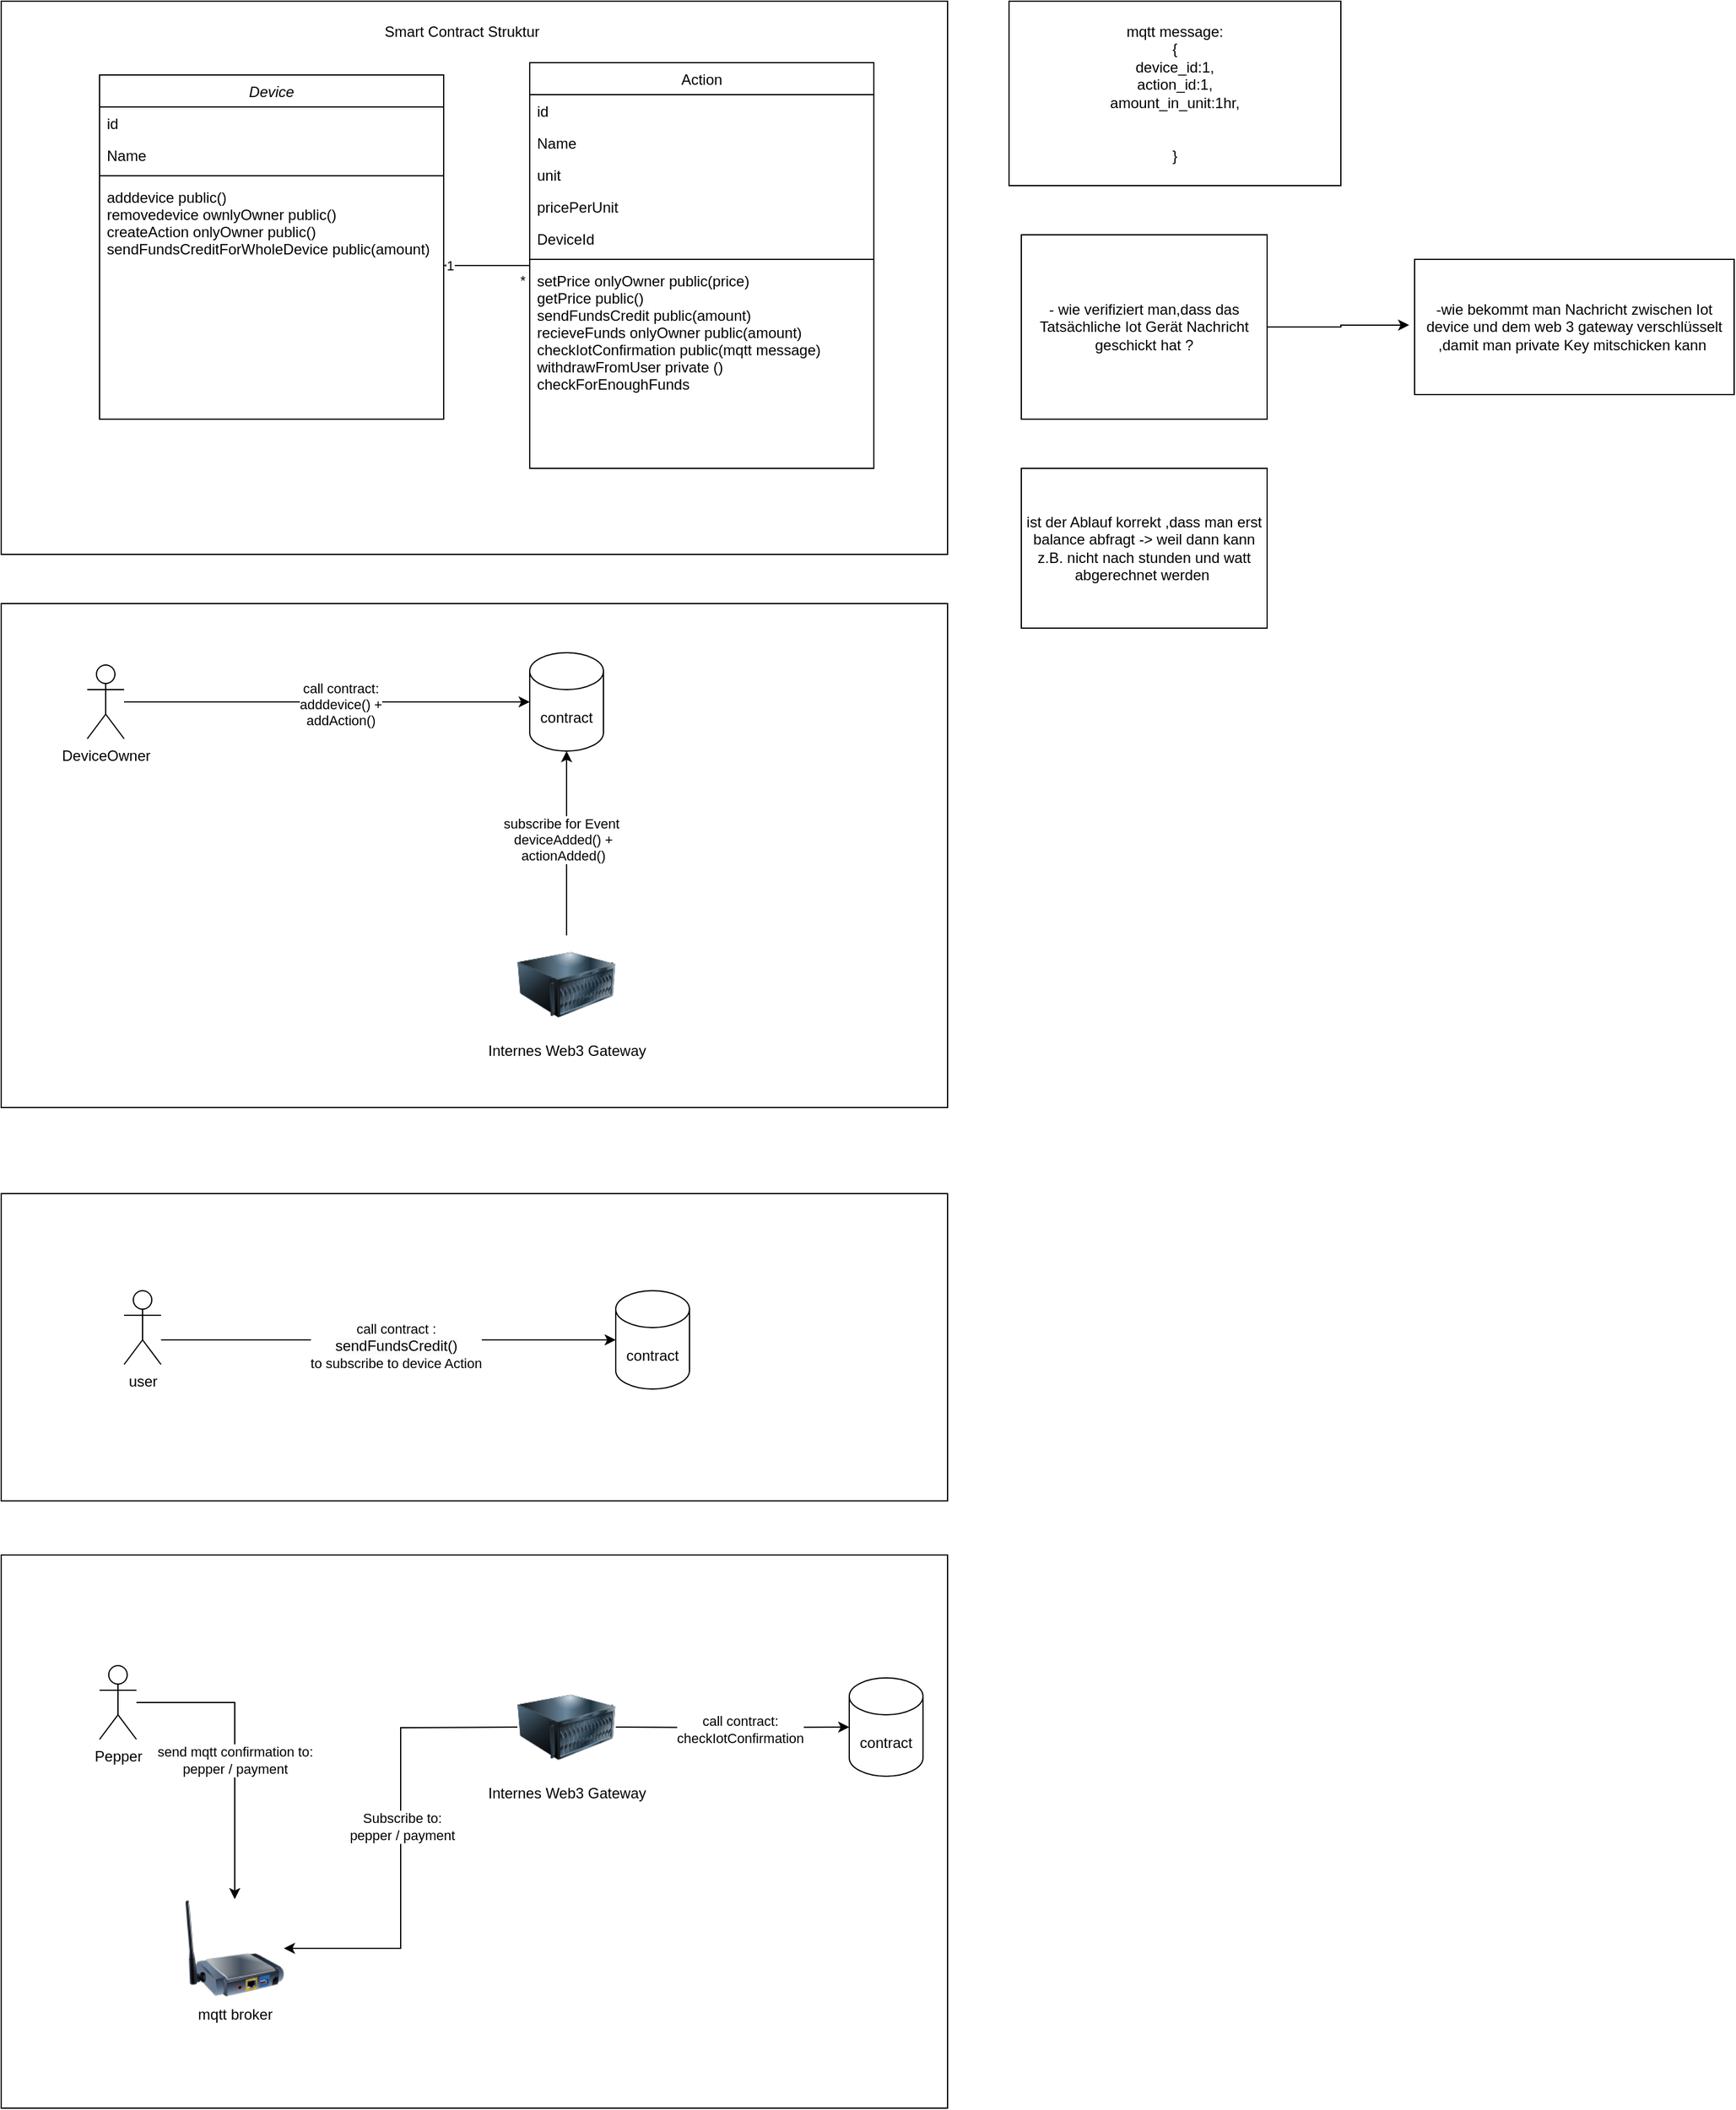 <mxfile version="24.2.5" type="github">
  <diagram id="C5RBs43oDa-KdzZeNtuy" name="Page-1">
    <mxGraphModel dx="3032" dy="1557" grid="1" gridSize="10" guides="1" tooltips="1" connect="1" arrows="1" fold="1" page="1" pageScale="1" pageWidth="827" pageHeight="1169" math="0" shadow="0">
      <root>
        <mxCell id="WIyWlLk6GJQsqaUBKTNV-0" />
        <mxCell id="WIyWlLk6GJQsqaUBKTNV-1" parent="WIyWlLk6GJQsqaUBKTNV-0" />
        <mxCell id="YgNDyVswAlzfiliHHgwm-14" value="" style="rounded=0;whiteSpace=wrap;html=1;" vertex="1" parent="WIyWlLk6GJQsqaUBKTNV-1">
          <mxGeometry x="40" y="40" width="770" height="450" as="geometry" />
        </mxCell>
        <mxCell id="zkfFHV4jXpPFQw0GAbJ--0" value="Device" style="swimlane;fontStyle=2;align=center;verticalAlign=top;childLayout=stackLayout;horizontal=1;startSize=26;horizontalStack=0;resizeParent=1;resizeLast=0;collapsible=1;marginBottom=0;rounded=0;shadow=0;strokeWidth=1;" parent="WIyWlLk6GJQsqaUBKTNV-1" vertex="1">
          <mxGeometry x="120" y="100" width="280" height="280" as="geometry">
            <mxRectangle x="230" y="140" width="160" height="26" as="alternateBounds" />
          </mxGeometry>
        </mxCell>
        <mxCell id="zkfFHV4jXpPFQw0GAbJ--1" value="id" style="text;align=left;verticalAlign=top;spacingLeft=4;spacingRight=4;overflow=hidden;rotatable=0;points=[[0,0.5],[1,0.5]];portConstraint=eastwest;" parent="zkfFHV4jXpPFQw0GAbJ--0" vertex="1">
          <mxGeometry y="26" width="280" height="26" as="geometry" />
        </mxCell>
        <mxCell id="zkfFHV4jXpPFQw0GAbJ--2" value="Name" style="text;align=left;verticalAlign=top;spacingLeft=4;spacingRight=4;overflow=hidden;rotatable=0;points=[[0,0.5],[1,0.5]];portConstraint=eastwest;rounded=0;shadow=0;html=0;" parent="zkfFHV4jXpPFQw0GAbJ--0" vertex="1">
          <mxGeometry y="52" width="280" height="26" as="geometry" />
        </mxCell>
        <mxCell id="zkfFHV4jXpPFQw0GAbJ--4" value="" style="line;html=1;strokeWidth=1;align=left;verticalAlign=middle;spacingTop=-1;spacingLeft=3;spacingRight=3;rotatable=0;labelPosition=right;points=[];portConstraint=eastwest;" parent="zkfFHV4jXpPFQw0GAbJ--0" vertex="1">
          <mxGeometry y="78" width="280" height="8" as="geometry" />
        </mxCell>
        <mxCell id="zkfFHV4jXpPFQw0GAbJ--5" value="adddevice public()&#xa;removedevice ownlyOwner public()&#xa;createAction onlyOwner public() &#xa;sendFundsCreditForWholeDevice public(amount)&#xa;" style="text;align=left;verticalAlign=top;spacingLeft=4;spacingRight=4;overflow=hidden;rotatable=0;points=[[0,0.5],[1,0.5]];portConstraint=eastwest;" parent="zkfFHV4jXpPFQw0GAbJ--0" vertex="1">
          <mxGeometry y="86" width="280" height="164" as="geometry" />
        </mxCell>
        <mxCell id="YgNDyVswAlzfiliHHgwm-0" style="edgeStyle=orthogonalEdgeStyle;rounded=0;orthogonalLoop=1;jettySize=auto;html=1;" edge="1" parent="WIyWlLk6GJQsqaUBKTNV-1" source="zkfFHV4jXpPFQw0GAbJ--17" target="zkfFHV4jXpPFQw0GAbJ--5">
          <mxGeometry relative="1" as="geometry">
            <Array as="points">
              <mxPoint x="324" y="265" />
              <mxPoint x="324" y="265" />
            </Array>
          </mxGeometry>
        </mxCell>
        <mxCell id="YgNDyVswAlzfiliHHgwm-2" value="*" style="edgeLabel;html=1;align=center;verticalAlign=middle;resizable=0;points=[];" vertex="1" connectable="0" parent="YgNDyVswAlzfiliHHgwm-0">
          <mxGeometry x="-0.834" y="-2" relative="1" as="geometry">
            <mxPoint y="14" as="offset" />
          </mxGeometry>
        </mxCell>
        <mxCell id="YgNDyVswAlzfiliHHgwm-3" value="1" style="edgeLabel;html=1;align=center;verticalAlign=middle;resizable=0;points=[];" vertex="1" connectable="0" parent="YgNDyVswAlzfiliHHgwm-0">
          <mxGeometry x="0.867" relative="1" as="geometry">
            <mxPoint as="offset" />
          </mxGeometry>
        </mxCell>
        <mxCell id="zkfFHV4jXpPFQw0GAbJ--17" value="Action" style="swimlane;fontStyle=0;align=center;verticalAlign=top;childLayout=stackLayout;horizontal=1;startSize=26;horizontalStack=0;resizeParent=1;resizeLast=0;collapsible=1;marginBottom=0;rounded=0;shadow=0;strokeWidth=1;" parent="WIyWlLk6GJQsqaUBKTNV-1" vertex="1">
          <mxGeometry x="470" y="90" width="280" height="330" as="geometry">
            <mxRectangle x="550" y="140" width="160" height="26" as="alternateBounds" />
          </mxGeometry>
        </mxCell>
        <mxCell id="zkfFHV4jXpPFQw0GAbJ--18" value="id" style="text;align=left;verticalAlign=top;spacingLeft=4;spacingRight=4;overflow=hidden;rotatable=0;points=[[0,0.5],[1,0.5]];portConstraint=eastwest;" parent="zkfFHV4jXpPFQw0GAbJ--17" vertex="1">
          <mxGeometry y="26" width="280" height="26" as="geometry" />
        </mxCell>
        <mxCell id="zkfFHV4jXpPFQw0GAbJ--19" value="Name" style="text;align=left;verticalAlign=top;spacingLeft=4;spacingRight=4;overflow=hidden;rotatable=0;points=[[0,0.5],[1,0.5]];portConstraint=eastwest;rounded=0;shadow=0;html=0;" parent="zkfFHV4jXpPFQw0GAbJ--17" vertex="1">
          <mxGeometry y="52" width="280" height="26" as="geometry" />
        </mxCell>
        <mxCell id="zkfFHV4jXpPFQw0GAbJ--20" value="unit" style="text;align=left;verticalAlign=top;spacingLeft=4;spacingRight=4;overflow=hidden;rotatable=0;points=[[0,0.5],[1,0.5]];portConstraint=eastwest;rounded=0;shadow=0;html=0;" parent="zkfFHV4jXpPFQw0GAbJ--17" vertex="1">
          <mxGeometry y="78" width="280" height="26" as="geometry" />
        </mxCell>
        <mxCell id="zkfFHV4jXpPFQw0GAbJ--21" value="pricePerUnit" style="text;align=left;verticalAlign=top;spacingLeft=4;spacingRight=4;overflow=hidden;rotatable=0;points=[[0,0.5],[1,0.5]];portConstraint=eastwest;rounded=0;shadow=0;html=0;" parent="zkfFHV4jXpPFQw0GAbJ--17" vertex="1">
          <mxGeometry y="104" width="280" height="26" as="geometry" />
        </mxCell>
        <mxCell id="zkfFHV4jXpPFQw0GAbJ--22" value="DeviceId" style="text;align=left;verticalAlign=top;spacingLeft=4;spacingRight=4;overflow=hidden;rotatable=0;points=[[0,0.5],[1,0.5]];portConstraint=eastwest;rounded=0;shadow=0;html=0;" parent="zkfFHV4jXpPFQw0GAbJ--17" vertex="1">
          <mxGeometry y="130" width="280" height="26" as="geometry" />
        </mxCell>
        <mxCell id="zkfFHV4jXpPFQw0GAbJ--23" value="" style="line;html=1;strokeWidth=1;align=left;verticalAlign=middle;spacingTop=-1;spacingLeft=3;spacingRight=3;rotatable=0;labelPosition=right;points=[];portConstraint=eastwest;" parent="zkfFHV4jXpPFQw0GAbJ--17" vertex="1">
          <mxGeometry y="156" width="280" height="8" as="geometry" />
        </mxCell>
        <mxCell id="zkfFHV4jXpPFQw0GAbJ--24" value="setPrice onlyOwner public(price)&#xa;getPrice public()&#xa;sendFundsCredit public(amount)&#xa;recieveFunds onlyOwner public(amount)&#xa;checkIotConfirmation public(mqtt message)&#xa;withdrawFromUser private ()&#xa;checkForEnoughFunds&#xa;" style="text;align=left;verticalAlign=top;spacingLeft=4;spacingRight=4;overflow=hidden;rotatable=0;points=[[0,0.5],[1,0.5]];portConstraint=eastwest;" parent="zkfFHV4jXpPFQw0GAbJ--17" vertex="1">
          <mxGeometry y="164" width="280" height="166" as="geometry" />
        </mxCell>
        <mxCell id="YgNDyVswAlzfiliHHgwm-9" value="mqtt message:&lt;div&gt;{&lt;/div&gt;&lt;div&gt;device_id:1,&lt;/div&gt;&lt;div&gt;action_id:1,&lt;/div&gt;&lt;div&gt;amount_in_unit:1hr,&lt;/div&gt;&lt;div&gt;&lt;br&gt;&lt;/div&gt;&lt;div&gt;&lt;br&gt;&lt;/div&gt;&lt;div&gt;}&lt;/div&gt;" style="rounded=0;whiteSpace=wrap;html=1;" vertex="1" parent="WIyWlLk6GJQsqaUBKTNV-1">
          <mxGeometry x="860" y="40" width="270" height="150" as="geometry" />
        </mxCell>
        <mxCell id="YgNDyVswAlzfiliHHgwm-12" value="" style="rounded=0;whiteSpace=wrap;html=1;" vertex="1" parent="WIyWlLk6GJQsqaUBKTNV-1">
          <mxGeometry x="40" y="530" width="770" height="410" as="geometry" />
        </mxCell>
        <mxCell id="YgNDyVswAlzfiliHHgwm-13" value="contract" style="shape=cylinder3;whiteSpace=wrap;html=1;boundedLbl=1;backgroundOutline=1;size=15;" vertex="1" parent="WIyWlLk6GJQsqaUBKTNV-1">
          <mxGeometry x="470" y="570" width="60" height="80" as="geometry" />
        </mxCell>
        <mxCell id="YgNDyVswAlzfiliHHgwm-19" value="Smart Contract Struktur" style="text;html=1;align=center;verticalAlign=middle;whiteSpace=wrap;rounded=0;" vertex="1" parent="WIyWlLk6GJQsqaUBKTNV-1">
          <mxGeometry x="290" y="50" width="250" height="30" as="geometry" />
        </mxCell>
        <mxCell id="YgNDyVswAlzfiliHHgwm-36" style="edgeStyle=orthogonalEdgeStyle;rounded=0;orthogonalLoop=1;jettySize=auto;html=1;" edge="1" parent="WIyWlLk6GJQsqaUBKTNV-1" source="YgNDyVswAlzfiliHHgwm-38" target="YgNDyVswAlzfiliHHgwm-13">
          <mxGeometry relative="1" as="geometry">
            <mxPoint x="530" y="630" as="sourcePoint" />
          </mxGeometry>
        </mxCell>
        <mxCell id="YgNDyVswAlzfiliHHgwm-37" value="call contract:&lt;br&gt;adddevice() +&lt;div&gt;addAction()&lt;/div&gt;" style="edgeLabel;html=1;align=center;verticalAlign=middle;resizable=0;points=[];" vertex="1" connectable="0" parent="YgNDyVswAlzfiliHHgwm-36">
          <mxGeometry x="0.068" y="-2" relative="1" as="geometry">
            <mxPoint as="offset" />
          </mxGeometry>
        </mxCell>
        <mxCell id="YgNDyVswAlzfiliHHgwm-38" value="DeviceOwner" style="shape=umlActor;verticalLabelPosition=bottom;verticalAlign=top;html=1;outlineConnect=0;" vertex="1" parent="WIyWlLk6GJQsqaUBKTNV-1">
          <mxGeometry x="110" y="580" width="30" height="60" as="geometry" />
        </mxCell>
        <mxCell id="YgNDyVswAlzfiliHHgwm-39" value="" style="rounded=0;whiteSpace=wrap;html=1;" vertex="1" parent="WIyWlLk6GJQsqaUBKTNV-1">
          <mxGeometry x="40" y="1010" width="770" height="250" as="geometry" />
        </mxCell>
        <mxCell id="YgNDyVswAlzfiliHHgwm-56" style="edgeStyle=orthogonalEdgeStyle;rounded=0;orthogonalLoop=1;jettySize=auto;html=1;" edge="1" parent="WIyWlLk6GJQsqaUBKTNV-1" source="YgNDyVswAlzfiliHHgwm-55" target="YgNDyVswAlzfiliHHgwm-13">
          <mxGeometry relative="1" as="geometry" />
        </mxCell>
        <mxCell id="YgNDyVswAlzfiliHHgwm-57" value="subscribe for Event&amp;nbsp;&lt;br&gt;deviceAdded() +&lt;br&gt;actionAdded()" style="edgeLabel;html=1;align=center;verticalAlign=middle;resizable=0;points=[];" vertex="1" connectable="0" parent="YgNDyVswAlzfiliHHgwm-56">
          <mxGeometry x="0.041" y="3" relative="1" as="geometry">
            <mxPoint as="offset" />
          </mxGeometry>
        </mxCell>
        <mxCell id="YgNDyVswAlzfiliHHgwm-55" value="Internes Web3 Gateway" style="image;html=1;image=img/lib/clip_art/computers/Server_128x128.png" vertex="1" parent="WIyWlLk6GJQsqaUBKTNV-1">
          <mxGeometry x="460" y="800" width="80" height="80" as="geometry" />
        </mxCell>
        <mxCell id="YgNDyVswAlzfiliHHgwm-69" value="" style="rounded=0;whiteSpace=wrap;html=1;" vertex="1" parent="WIyWlLk6GJQsqaUBKTNV-1">
          <mxGeometry x="40" y="1304" width="770" height="450" as="geometry" />
        </mxCell>
        <mxCell id="YgNDyVswAlzfiliHHgwm-70" value="contract" style="shape=cylinder3;whiteSpace=wrap;html=1;boundedLbl=1;backgroundOutline=1;size=15;" vertex="1" parent="WIyWlLk6GJQsqaUBKTNV-1">
          <mxGeometry x="730" y="1404" width="60" height="80" as="geometry" />
        </mxCell>
        <mxCell id="YgNDyVswAlzfiliHHgwm-71" style="edgeStyle=orthogonalEdgeStyle;rounded=0;orthogonalLoop=1;jettySize=auto;html=1;" edge="1" parent="WIyWlLk6GJQsqaUBKTNV-1" source="YgNDyVswAlzfiliHHgwm-73" target="YgNDyVswAlzfiliHHgwm-78">
          <mxGeometry relative="1" as="geometry">
            <mxPoint x="240" y="1594" as="targetPoint" />
          </mxGeometry>
        </mxCell>
        <mxCell id="YgNDyVswAlzfiliHHgwm-72" value="send mqtt confirmation to:&lt;div&gt;pepper / payment&lt;/div&gt;" style="edgeLabel;html=1;align=center;verticalAlign=middle;resizable=0;points=[];" vertex="1" connectable="0" parent="YgNDyVswAlzfiliHHgwm-71">
          <mxGeometry x="0.057" relative="1" as="geometry">
            <mxPoint as="offset" />
          </mxGeometry>
        </mxCell>
        <mxCell id="YgNDyVswAlzfiliHHgwm-73" value="Pepper" style="shape=umlActor;verticalLabelPosition=bottom;verticalAlign=top;html=1;outlineConnect=0;" vertex="1" parent="WIyWlLk6GJQsqaUBKTNV-1">
          <mxGeometry x="120" y="1394" width="30" height="60" as="geometry" />
        </mxCell>
        <mxCell id="YgNDyVswAlzfiliHHgwm-74" style="edgeStyle=orthogonalEdgeStyle;rounded=0;orthogonalLoop=1;jettySize=auto;html=1;entryX=1;entryY=0.5;entryDx=0;entryDy=0;" edge="1" parent="WIyWlLk6GJQsqaUBKTNV-1" target="YgNDyVswAlzfiliHHgwm-78">
          <mxGeometry relative="1" as="geometry">
            <mxPoint x="460" y="1444" as="sourcePoint" />
            <mxPoint x="280" y="1634" as="targetPoint" />
          </mxGeometry>
        </mxCell>
        <mxCell id="YgNDyVswAlzfiliHHgwm-75" value="Subscribe to:&lt;br&gt;pepper / payment" style="edgeLabel;html=1;align=center;verticalAlign=middle;resizable=0;points=[];" vertex="1" connectable="0" parent="YgNDyVswAlzfiliHHgwm-74">
          <mxGeometry x="-0.049" y="1" relative="1" as="geometry">
            <mxPoint as="offset" />
          </mxGeometry>
        </mxCell>
        <mxCell id="YgNDyVswAlzfiliHHgwm-76" style="edgeStyle=orthogonalEdgeStyle;rounded=0;orthogonalLoop=1;jettySize=auto;html=1;" edge="1" parent="WIyWlLk6GJQsqaUBKTNV-1" target="YgNDyVswAlzfiliHHgwm-70">
          <mxGeometry relative="1" as="geometry">
            <mxPoint x="540" y="1444" as="sourcePoint" />
          </mxGeometry>
        </mxCell>
        <mxCell id="YgNDyVswAlzfiliHHgwm-77" value="call contract:&lt;br&gt;checkIotConfirmation" style="edgeLabel;html=1;align=center;verticalAlign=middle;resizable=0;points=[];" vertex="1" connectable="0" parent="YgNDyVswAlzfiliHHgwm-76">
          <mxGeometry x="0.068" y="-2" relative="1" as="geometry">
            <mxPoint as="offset" />
          </mxGeometry>
        </mxCell>
        <mxCell id="YgNDyVswAlzfiliHHgwm-78" value="mqtt broker" style="image;html=1;image=img/lib/clip_art/networking/Print_Server_Wireless_128x128.png" vertex="1" parent="WIyWlLk6GJQsqaUBKTNV-1">
          <mxGeometry x="190" y="1584" width="80" height="80" as="geometry" />
        </mxCell>
        <mxCell id="YgNDyVswAlzfiliHHgwm-79" value="Internes Web3 Gateway" style="image;html=1;image=img/lib/clip_art/computers/Server_128x128.png" vertex="1" parent="WIyWlLk6GJQsqaUBKTNV-1">
          <mxGeometry x="460" y="1404" width="80" height="80" as="geometry" />
        </mxCell>
        <mxCell id="YgNDyVswAlzfiliHHgwm-80" value="-wie bekommt man Nachricht zwischen Iot device und dem web 3 gateway verschlüsselt ,damit man private Key mitschicken kann&amp;nbsp;" style="rounded=0;whiteSpace=wrap;html=1;" vertex="1" parent="WIyWlLk6GJQsqaUBKTNV-1">
          <mxGeometry x="1190" y="250" width="260" height="110" as="geometry" />
        </mxCell>
        <mxCell id="YgNDyVswAlzfiliHHgwm-81" value="- wie verifiziert man,dass das Tatsächliche Iot Gerät Nachricht geschickt hat ?" style="rounded=0;whiteSpace=wrap;html=1;" vertex="1" parent="WIyWlLk6GJQsqaUBKTNV-1">
          <mxGeometry x="870" y="230" width="200" height="150" as="geometry" />
        </mxCell>
        <mxCell id="YgNDyVswAlzfiliHHgwm-82" style="edgeStyle=orthogonalEdgeStyle;rounded=0;orthogonalLoop=1;jettySize=auto;html=1;entryX=-0.017;entryY=0.486;entryDx=0;entryDy=0;entryPerimeter=0;" edge="1" parent="WIyWlLk6GJQsqaUBKTNV-1" source="YgNDyVswAlzfiliHHgwm-81" target="YgNDyVswAlzfiliHHgwm-80">
          <mxGeometry relative="1" as="geometry" />
        </mxCell>
        <mxCell id="YgNDyVswAlzfiliHHgwm-83" value="contract" style="shape=cylinder3;whiteSpace=wrap;html=1;boundedLbl=1;backgroundOutline=1;size=15;" vertex="1" parent="WIyWlLk6GJQsqaUBKTNV-1">
          <mxGeometry x="540" y="1089" width="60" height="80" as="geometry" />
        </mxCell>
        <mxCell id="YgNDyVswAlzfiliHHgwm-85" style="edgeStyle=orthogonalEdgeStyle;rounded=0;orthogonalLoop=1;jettySize=auto;html=1;" edge="1" parent="WIyWlLk6GJQsqaUBKTNV-1" source="YgNDyVswAlzfiliHHgwm-84" target="YgNDyVswAlzfiliHHgwm-83">
          <mxGeometry relative="1" as="geometry">
            <Array as="points">
              <mxPoint x="260" y="1129" />
              <mxPoint x="260" y="1129" />
            </Array>
          </mxGeometry>
        </mxCell>
        <mxCell id="YgNDyVswAlzfiliHHgwm-86" value="call contract :&lt;div&gt;&lt;span style=&quot;font-size: 12px; text-align: left; background-color: rgb(251, 251, 251);&quot;&gt;sendFundsCredit()&lt;br&gt;&lt;/span&gt;to subscribe to device Action&lt;/div&gt;" style="edgeLabel;html=1;align=center;verticalAlign=middle;resizable=0;points=[];" vertex="1" connectable="0" parent="YgNDyVswAlzfiliHHgwm-85">
          <mxGeometry x="0.027" y="-5" relative="1" as="geometry">
            <mxPoint x="1" as="offset" />
          </mxGeometry>
        </mxCell>
        <mxCell id="YgNDyVswAlzfiliHHgwm-84" value="user" style="shape=umlActor;verticalLabelPosition=bottom;verticalAlign=top;html=1;outlineConnect=0;" vertex="1" parent="WIyWlLk6GJQsqaUBKTNV-1">
          <mxGeometry x="140" y="1089" width="30" height="60" as="geometry" />
        </mxCell>
        <mxCell id="YgNDyVswAlzfiliHHgwm-87" value="ist der Ablauf korrekt ,dass man erst balance abfragt -&amp;gt; weil dann kann z.B. nicht nach stunden und watt abgerechnet werden&amp;nbsp;" style="rounded=0;whiteSpace=wrap;html=1;" vertex="1" parent="WIyWlLk6GJQsqaUBKTNV-1">
          <mxGeometry x="870" y="420" width="200" height="130" as="geometry" />
        </mxCell>
      </root>
    </mxGraphModel>
  </diagram>
</mxfile>
